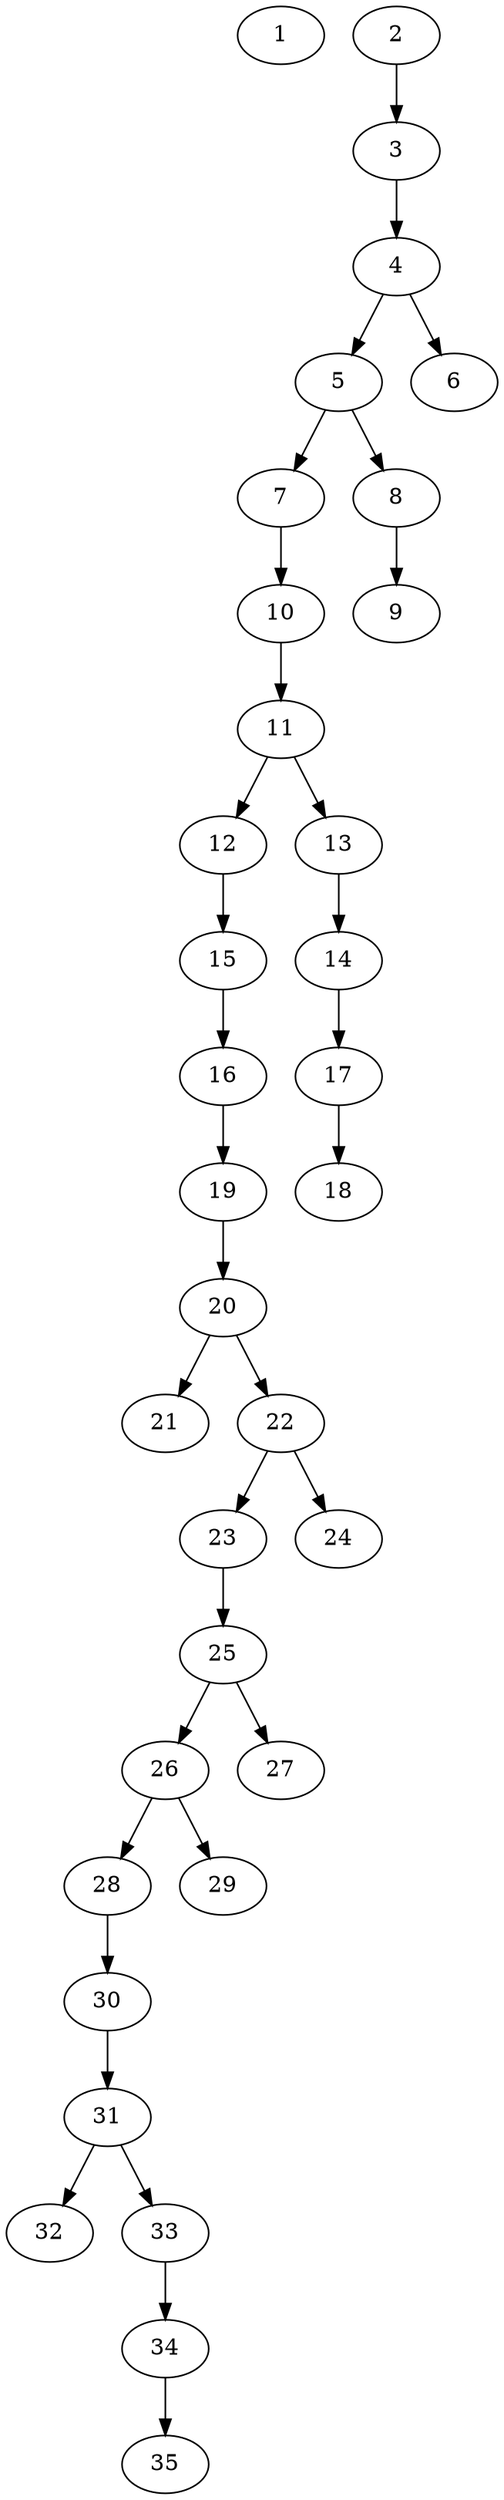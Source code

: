 // DAG automatically generated by daggen at Thu Oct  3 14:05:37 2019
// ./daggen --dot -n 35 --ccr 0.4 --fat 0.3 --regular 0.5 --density 0.5 --mindata 5242880 --maxdata 52428800 
digraph G {
  1 [size="54960640", alpha="0.17", expect_size="21984256"] 
  2 [size="74073600", alpha="0.15", expect_size="29629440"] 
  2 -> 3 [size ="29629440"]
  3 [size="69734400", alpha="0.04", expect_size="27893760"] 
  3 -> 4 [size ="27893760"]
  4 [size="20748800", alpha="0.09", expect_size="8299520"] 
  4 -> 5 [size ="8299520"]
  4 -> 6 [size ="8299520"]
  5 [size="101127680", alpha="0.19", expect_size="40451072"] 
  5 -> 7 [size ="40451072"]
  5 -> 8 [size ="40451072"]
  6 [size="17994240", alpha="0.15", expect_size="7197696"] 
  7 [size="109657600", alpha="0.02", expect_size="43863040"] 
  7 -> 10 [size ="43863040"]
  8 [size="100643840", alpha="0.11", expect_size="40257536"] 
  8 -> 9 [size ="40257536"]
  9 [size="77283840", alpha="0.17", expect_size="30913536"] 
  10 [size="120463360", alpha="0.02", expect_size="48185344"] 
  10 -> 11 [size ="48185344"]
  11 [size="107394560", alpha="0.03", expect_size="42957824"] 
  11 -> 12 [size ="42957824"]
  11 -> 13 [size ="42957824"]
  12 [size="90501120", alpha="0.15", expect_size="36200448"] 
  12 -> 15 [size ="36200448"]
  13 [size="62868480", alpha="0.12", expect_size="25147392"] 
  13 -> 14 [size ="25147392"]
  14 [size="87751680", alpha="0.09", expect_size="35100672"] 
  14 -> 17 [size ="35100672"]
  15 [size="19980800", alpha="0.17", expect_size="7992320"] 
  15 -> 16 [size ="7992320"]
  16 [size="15170560", alpha="0.03", expect_size="6068224"] 
  16 -> 19 [size ="6068224"]
  17 [size="101606400", alpha="0.01", expect_size="40642560"] 
  17 -> 18 [size ="40642560"]
  18 [size="116295680", alpha="0.16", expect_size="46518272"] 
  19 [size="64629760", alpha="0.02", expect_size="25851904"] 
  19 -> 20 [size ="25851904"]
  20 [size="48883200", alpha="0.08", expect_size="19553280"] 
  20 -> 21 [size ="19553280"]
  20 -> 22 [size ="19553280"]
  21 [size="60367360", alpha="0.01", expect_size="24146944"] 
  22 [size="76323840", alpha="0.04", expect_size="30529536"] 
  22 -> 23 [size ="30529536"]
  22 -> 24 [size ="30529536"]
  23 [size="49456640", alpha="0.17", expect_size="19782656"] 
  23 -> 25 [size ="19782656"]
  24 [size="119101440", alpha="0.11", expect_size="47640576"] 
  25 [size="55454720", alpha="0.19", expect_size="22181888"] 
  25 -> 26 [size ="22181888"]
  25 -> 27 [size ="22181888"]
  26 [size="39979520", alpha="0.09", expect_size="15991808"] 
  26 -> 28 [size ="15991808"]
  26 -> 29 [size ="15991808"]
  27 [size="58452480", alpha="0.15", expect_size="23380992"] 
  28 [size="66644480", alpha="0.16", expect_size="26657792"] 
  28 -> 30 [size ="26657792"]
  29 [size="43563520", alpha="0.08", expect_size="17425408"] 
  30 [size="57451520", alpha="0.18", expect_size="22980608"] 
  30 -> 31 [size ="22980608"]
  31 [size="104737280", alpha="0.04", expect_size="41894912"] 
  31 -> 32 [size ="41894912"]
  31 -> 33 [size ="41894912"]
  32 [size="109306880", alpha="0.03", expect_size="43722752"] 
  33 [size="14164480", alpha="0.11", expect_size="5665792"] 
  33 -> 34 [size ="5665792"]
  34 [size="111872000", alpha="0.11", expect_size="44748800"] 
  34 -> 35 [size ="44748800"]
  35 [size="56176640", alpha="0.13", expect_size="22470656"] 
}

